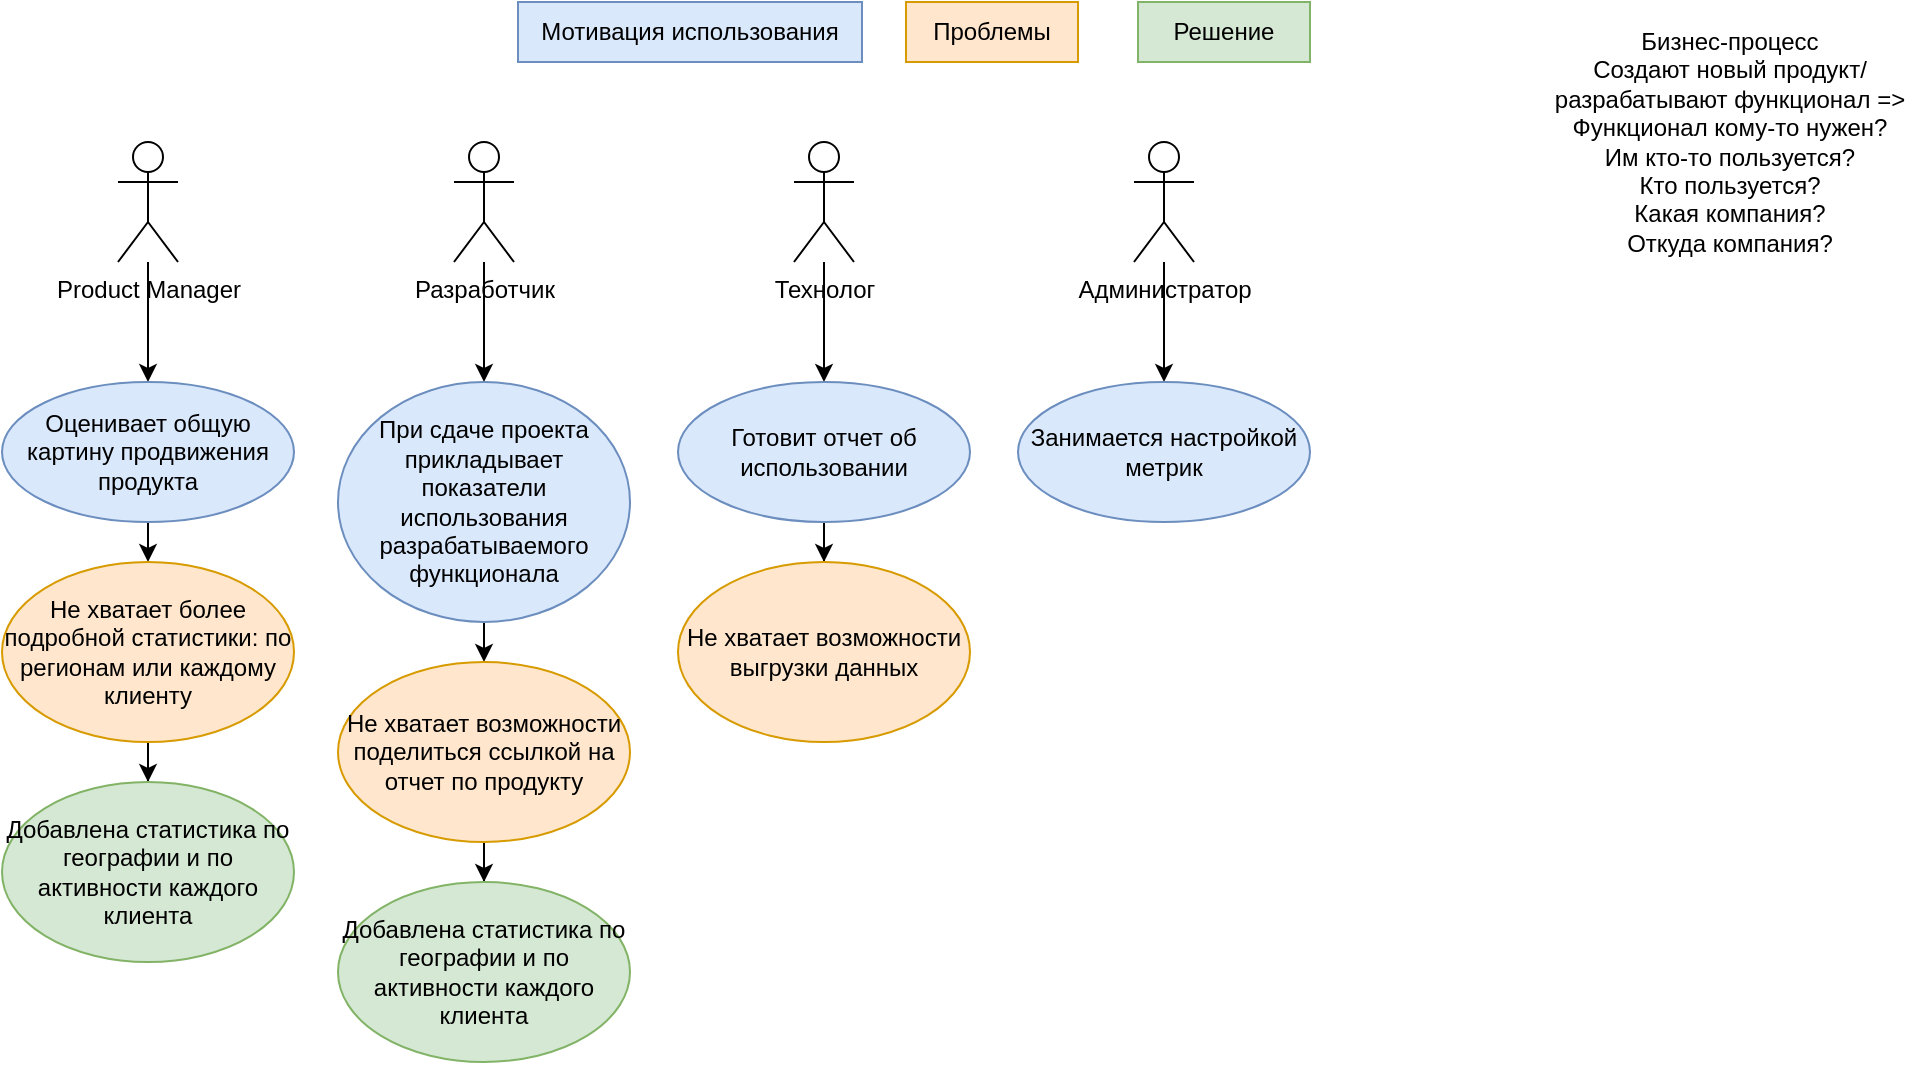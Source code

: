 <mxfile version="24.5.2" type="github">
  <diagram name="Страница — 1" id="-pBGrqWisKI-pkqVHhkm">
    <mxGraphModel dx="1195" dy="643" grid="1" gridSize="10" guides="1" tooltips="1" connect="1" arrows="1" fold="1" page="1" pageScale="1" pageWidth="827" pageHeight="1169" math="0" shadow="0">
      <root>
        <mxCell id="0" />
        <mxCell id="1" parent="0" />
        <mxCell id="kH9F9opAkVAdocrRiDzT-19" value="" style="edgeStyle=orthogonalEdgeStyle;rounded=0;orthogonalLoop=1;jettySize=auto;html=1;" edge="1" parent="1" source="kH9F9opAkVAdocrRiDzT-1" target="kH9F9opAkVAdocrRiDzT-10">
          <mxGeometry relative="1" as="geometry" />
        </mxCell>
        <mxCell id="kH9F9opAkVAdocrRiDzT-1" value="Product Manager" style="shape=umlActor;verticalLabelPosition=bottom;verticalAlign=top;html=1;outlineConnect=0;" vertex="1" parent="1">
          <mxGeometry x="340" y="140" width="30" height="60" as="geometry" />
        </mxCell>
        <mxCell id="kH9F9opAkVAdocrRiDzT-20" value="" style="edgeStyle=orthogonalEdgeStyle;rounded=0;orthogonalLoop=1;jettySize=auto;html=1;" edge="1" parent="1" source="kH9F9opAkVAdocrRiDzT-5" target="kH9F9opAkVAdocrRiDzT-11">
          <mxGeometry relative="1" as="geometry" />
        </mxCell>
        <mxCell id="kH9F9opAkVAdocrRiDzT-5" value="Разработчик" style="shape=umlActor;verticalLabelPosition=bottom;verticalAlign=top;html=1;outlineConnect=0;" vertex="1" parent="1">
          <mxGeometry x="508" y="140" width="30" height="60" as="geometry" />
        </mxCell>
        <mxCell id="kH9F9opAkVAdocrRiDzT-21" value="" style="edgeStyle=orthogonalEdgeStyle;rounded=0;orthogonalLoop=1;jettySize=auto;html=1;" edge="1" parent="1" source="kH9F9opAkVAdocrRiDzT-7" target="kH9F9opAkVAdocrRiDzT-16">
          <mxGeometry relative="1" as="geometry" />
        </mxCell>
        <mxCell id="kH9F9opAkVAdocrRiDzT-7" value="Технолог" style="shape=umlActor;verticalLabelPosition=bottom;verticalAlign=top;html=1;outlineConnect=0;" vertex="1" parent="1">
          <mxGeometry x="678" y="140" width="30" height="60" as="geometry" />
        </mxCell>
        <mxCell id="kH9F9opAkVAdocrRiDzT-22" value="" style="edgeStyle=orthogonalEdgeStyle;rounded=0;orthogonalLoop=1;jettySize=auto;html=1;" edge="1" parent="1" source="kH9F9opAkVAdocrRiDzT-8" target="kH9F9opAkVAdocrRiDzT-18">
          <mxGeometry relative="1" as="geometry" />
        </mxCell>
        <mxCell id="kH9F9opAkVAdocrRiDzT-8" value="Администратор" style="shape=umlActor;verticalLabelPosition=bottom;verticalAlign=top;html=1;outlineConnect=0;" vertex="1" parent="1">
          <mxGeometry x="848" y="140" width="30" height="60" as="geometry" />
        </mxCell>
        <mxCell id="kH9F9opAkVAdocrRiDzT-30" style="edgeStyle=orthogonalEdgeStyle;rounded=0;orthogonalLoop=1;jettySize=auto;html=1;exitX=0.5;exitY=1;exitDx=0;exitDy=0;entryX=0.5;entryY=0;entryDx=0;entryDy=0;" edge="1" parent="1" source="kH9F9opAkVAdocrRiDzT-10" target="kH9F9opAkVAdocrRiDzT-25">
          <mxGeometry relative="1" as="geometry" />
        </mxCell>
        <mxCell id="kH9F9opAkVAdocrRiDzT-10" value="Оценивает общую картину продвижения продукта" style="ellipse;whiteSpace=wrap;html=1;fillColor=#dae8fc;strokeColor=#6c8ebf;" vertex="1" parent="1">
          <mxGeometry x="282" y="260" width="146" height="70" as="geometry" />
        </mxCell>
        <mxCell id="kH9F9opAkVAdocrRiDzT-29" style="edgeStyle=orthogonalEdgeStyle;rounded=0;orthogonalLoop=1;jettySize=auto;html=1;exitX=0.5;exitY=1;exitDx=0;exitDy=0;entryX=0.5;entryY=0;entryDx=0;entryDy=0;" edge="1" parent="1" source="kH9F9opAkVAdocrRiDzT-11" target="kH9F9opAkVAdocrRiDzT-26">
          <mxGeometry relative="1" as="geometry" />
        </mxCell>
        <mxCell id="kH9F9opAkVAdocrRiDzT-11" value="При сдаче проекта прикладывает показатели использования разрабатываемого функционала" style="ellipse;whiteSpace=wrap;html=1;fillColor=#dae8fc;strokeColor=#6c8ebf;" vertex="1" parent="1">
          <mxGeometry x="450" y="260" width="146" height="120" as="geometry" />
        </mxCell>
        <mxCell id="kH9F9opAkVAdocrRiDzT-12" value="Бизнес-процесс&lt;br&gt;Создают новый продукт/разрабатывают функционал =&amp;gt;&lt;br&gt;Функционал кому-то нужен?&lt;div&gt;Им кто-то пользуется?&lt;/div&gt;&lt;div&gt;Кто пользуется?&lt;/div&gt;&lt;div&gt;Какая компания?&lt;/div&gt;&lt;div&gt;Откуда компания?&lt;/div&gt;" style="text;html=1;align=center;verticalAlign=middle;whiteSpace=wrap;rounded=0;" vertex="1" parent="1">
          <mxGeometry x="1051" y="80" width="190" height="120" as="geometry" />
        </mxCell>
        <mxCell id="kH9F9opAkVAdocrRiDzT-28" style="edgeStyle=orthogonalEdgeStyle;rounded=0;orthogonalLoop=1;jettySize=auto;html=1;exitX=0.5;exitY=1;exitDx=0;exitDy=0;" edge="1" parent="1" source="kH9F9opAkVAdocrRiDzT-16" target="kH9F9opAkVAdocrRiDzT-27">
          <mxGeometry relative="1" as="geometry" />
        </mxCell>
        <mxCell id="kH9F9opAkVAdocrRiDzT-16" value="Готовит отчет об использовании" style="ellipse;whiteSpace=wrap;html=1;fillColor=#dae8fc;strokeColor=#6c8ebf;" vertex="1" parent="1">
          <mxGeometry x="620" y="260" width="146" height="70" as="geometry" />
        </mxCell>
        <mxCell id="kH9F9opAkVAdocrRiDzT-18" value="Занимается настройкой метрик" style="ellipse;whiteSpace=wrap;html=1;fillColor=#dae8fc;strokeColor=#6c8ebf;" vertex="1" parent="1">
          <mxGeometry x="790" y="260" width="146" height="70" as="geometry" />
        </mxCell>
        <mxCell id="kH9F9opAkVAdocrRiDzT-33" value="" style="edgeStyle=orthogonalEdgeStyle;rounded=0;orthogonalLoop=1;jettySize=auto;html=1;" edge="1" parent="1" source="kH9F9opAkVAdocrRiDzT-25" target="kH9F9opAkVAdocrRiDzT-31">
          <mxGeometry relative="1" as="geometry" />
        </mxCell>
        <mxCell id="kH9F9opAkVAdocrRiDzT-25" value="Не хватает более подробной статистики: по регионам или каждому клиенту" style="ellipse;whiteSpace=wrap;html=1;fillColor=#ffe6cc;strokeColor=#d79b00;" vertex="1" parent="1">
          <mxGeometry x="282" y="350" width="146" height="90" as="geometry" />
        </mxCell>
        <mxCell id="kH9F9opAkVAdocrRiDzT-34" value="" style="edgeStyle=orthogonalEdgeStyle;rounded=0;orthogonalLoop=1;jettySize=auto;html=1;" edge="1" parent="1" source="kH9F9opAkVAdocrRiDzT-26" target="kH9F9opAkVAdocrRiDzT-32">
          <mxGeometry relative="1" as="geometry" />
        </mxCell>
        <mxCell id="kH9F9opAkVAdocrRiDzT-26" value="Не хватает возможности поделиться ссылкой на отчет по продукту" style="ellipse;whiteSpace=wrap;html=1;fillColor=#ffe6cc;strokeColor=#d79b00;" vertex="1" parent="1">
          <mxGeometry x="450" y="400" width="146" height="90" as="geometry" />
        </mxCell>
        <mxCell id="kH9F9opAkVAdocrRiDzT-27" value="Не хватает возможности выгрузки данных" style="ellipse;whiteSpace=wrap;html=1;fillColor=#ffe6cc;strokeColor=#d79b00;" vertex="1" parent="1">
          <mxGeometry x="620" y="350" width="146" height="90" as="geometry" />
        </mxCell>
        <mxCell id="kH9F9opAkVAdocrRiDzT-31" value="Добавлена статистика по географии и по активности каждого клиента" style="ellipse;whiteSpace=wrap;html=1;fillColor=#d5e8d4;strokeColor=#82b366;" vertex="1" parent="1">
          <mxGeometry x="282" y="460" width="146" height="90" as="geometry" />
        </mxCell>
        <mxCell id="kH9F9opAkVAdocrRiDzT-32" value="Добавлена статистика по географии и по активности каждого клиента" style="ellipse;whiteSpace=wrap;html=1;fillColor=#d5e8d4;strokeColor=#82b366;" vertex="1" parent="1">
          <mxGeometry x="450" y="510" width="146" height="90" as="geometry" />
        </mxCell>
        <mxCell id="kH9F9opAkVAdocrRiDzT-35" value="Мотивация использования" style="rounded=0;whiteSpace=wrap;html=1;fillColor=#dae8fc;strokeColor=#6c8ebf;" vertex="1" parent="1">
          <mxGeometry x="540" y="70" width="172" height="30" as="geometry" />
        </mxCell>
        <mxCell id="kH9F9opAkVAdocrRiDzT-36" value="Проблемы" style="rounded=0;whiteSpace=wrap;html=1;fillColor=#ffe6cc;strokeColor=#d79b00;" vertex="1" parent="1">
          <mxGeometry x="734" y="70" width="86" height="30" as="geometry" />
        </mxCell>
        <mxCell id="kH9F9opAkVAdocrRiDzT-37" value="Решение" style="rounded=0;whiteSpace=wrap;html=1;fillColor=#d5e8d4;strokeColor=#82b366;" vertex="1" parent="1">
          <mxGeometry x="850" y="70" width="86" height="30" as="geometry" />
        </mxCell>
      </root>
    </mxGraphModel>
  </diagram>
</mxfile>
